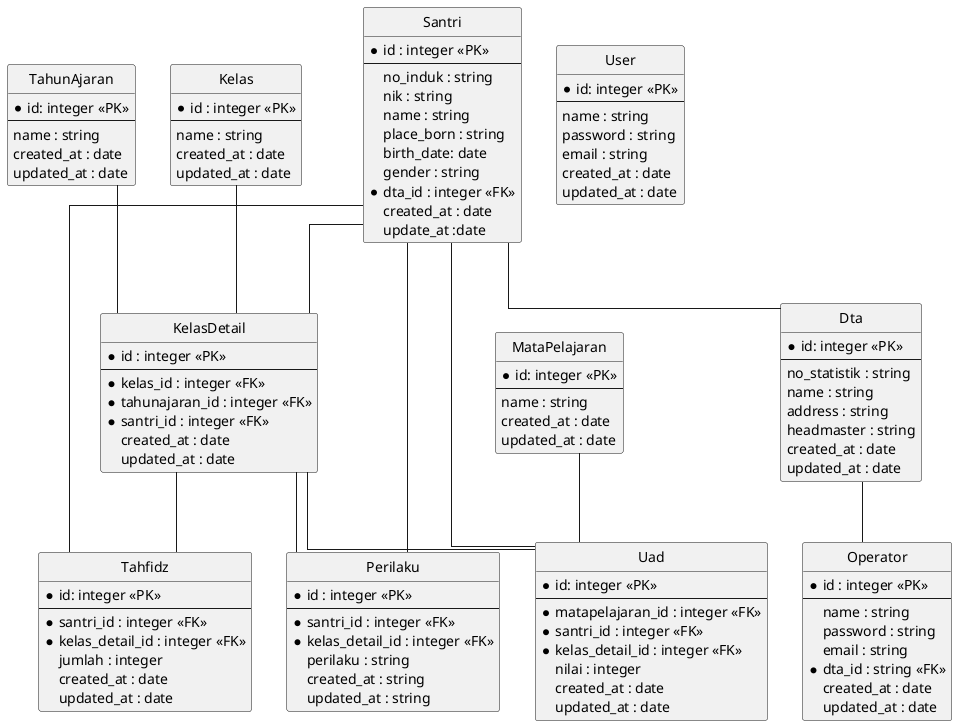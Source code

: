 @startuml
' hide the spot
hide circle

' avoid problems with angled crows feet
skinparam linetype ortho

class "Santri" as santri {
   *id : integer <<PK>>
   --
   no_induk : string
   nik : string
   name : string
   place_born : string
   birth_date: date
   gender : string
   *dta_id : integer <<FK>>
   created_at : date
   update_at :date
}
class "TahunAjaran" as tahunajaran {
	*id: integer <<PK>>
	--
	name : string
	created_at : date
	updated_at : date
}
class "Kelas" as kelas{
	*id : integer <<PK>>
	--
	name : string
	created_at : date
	updated_at : date
}
class "KelasDetail" as kelas_detail{
	*id : integer <<PK>>
	--
	*kelas_id : integer <<FK>>
	*tahunajaran_id : integer <<FK>>
	*santri_id : integer <<FK>>
	created_at : date
	updated_at : date
}
class "Dta" as dta {
	*id: integer <<PK>>
	--
	no_statistik : string
	name : string
	address : string
	headmaster : string
	created_at : date
	updated_at : date
}
class "MataPelajaran" as matpel {
	*id: integer <<PK>>
	--
	name : string
	created_at : date
	updated_at : date
}

class "Uad" as uad {
	*id: integer <<PK>>
	--
	*matapelajaran_id : integer <<FK>>
	*santri_id : integer <<FK>>
	*kelas_detail_id : integer <<FK>>
	nilai : integer
	created_at : date
	updated_at : date
}

class "Tahfidz" as tahfidz{
	*id: integer <<PK>>
	--
	*santri_id : integer <<FK>>
	*kelas_detail_id : integer <<FK>>
	jumlah : integer
	created_at : date
	updated_at : date
}
class "Perilaku" as perilaku{
	*id : integer <<PK>>
	--
	*santri_id : integer <<FK>>
	*kelas_detail_id : integer <<FK>>
	perilaku : string
	created_at : string
	updated_at : string
}
class "Operator" as operator{
	*id : integer <<PK>>
	--
	name : string
	password : string
	email : string
	*dta_id : string <<FK>>
	created_at : date
	updated_at : date
}
class "User" as user{
	*id: integer <<PK>>
	--
	name : string
	password : string
	email : string
	created_at : date
	updated_at : date
}
santri -- dta
tahunajaran -- kelas_detail
kelas -- kelas_detail
santri -- kelas_detail
matpel -- uad
santri -- uad
kelas_detail -- uad
santri -- tahfidz
kelas_detail -- tahfidz
santri -- perilaku
kelas_detail -- perilaku
dta -- operator
@enduml